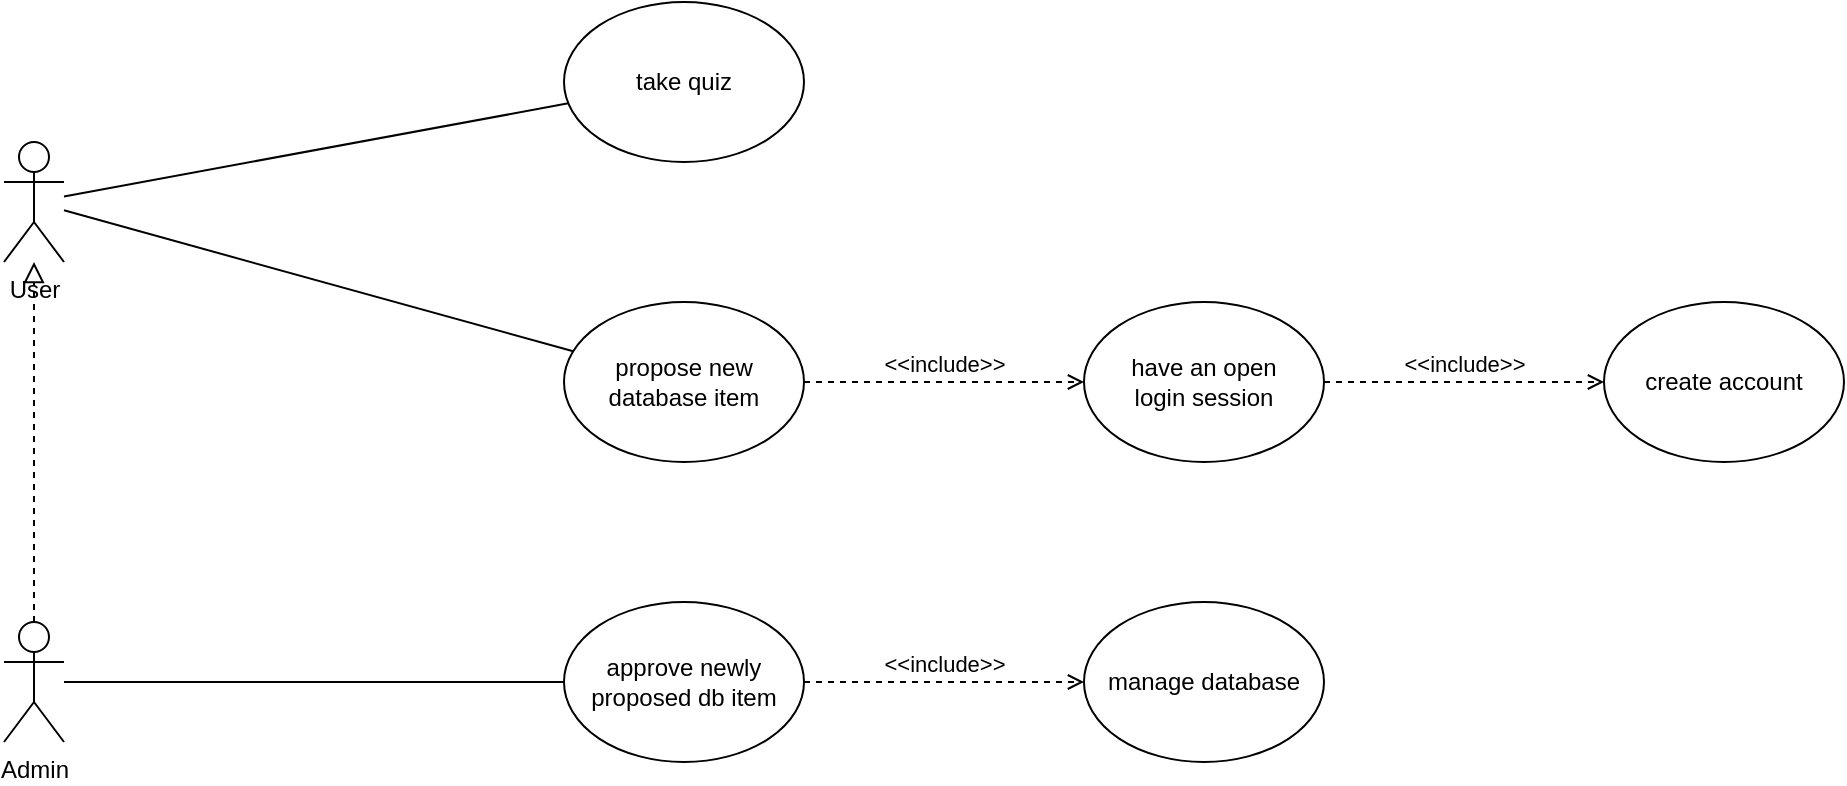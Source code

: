 <mxfile version="21.7.5" type="device">
  <diagram name="Page-1" id="58cdce13-f638-feb5-8d6f-7d28b1aa9fa0">
    <mxGraphModel dx="1195" dy="697" grid="1" gridSize="10" guides="1" tooltips="1" connect="1" arrows="1" fold="1" page="1" pageScale="1" pageWidth="1100" pageHeight="850" background="none" math="0" shadow="0">
      <root>
        <mxCell id="0" />
        <mxCell id="1" parent="0" />
        <mxCell id="2of2VBa5doUOC-fRqOkc-1" value="User" style="shape=umlActor;verticalLabelPosition=bottom;verticalAlign=top;html=1;outlineConnect=0;" vertex="1" parent="1">
          <mxGeometry x="80" y="160" width="30" height="60" as="geometry" />
        </mxCell>
        <mxCell id="2of2VBa5doUOC-fRqOkc-2" value="take quiz" style="ellipse;whiteSpace=wrap;html=1;" vertex="1" parent="1">
          <mxGeometry x="360" y="90" width="120" height="80" as="geometry" />
        </mxCell>
        <mxCell id="2of2VBa5doUOC-fRqOkc-5" value="" style="endArrow=none;html=1;rounded=0;" edge="1" parent="1" source="2of2VBa5doUOC-fRqOkc-1" target="2of2VBa5doUOC-fRqOkc-2">
          <mxGeometry width="50" height="50" relative="1" as="geometry">
            <mxPoint x="520" y="280" as="sourcePoint" />
            <mxPoint x="570" y="230" as="targetPoint" />
          </mxGeometry>
        </mxCell>
        <mxCell id="2of2VBa5doUOC-fRqOkc-6" value="propose new database item" style="ellipse;whiteSpace=wrap;html=1;" vertex="1" parent="1">
          <mxGeometry x="360" y="240" width="120" height="80" as="geometry" />
        </mxCell>
        <mxCell id="2of2VBa5doUOC-fRqOkc-7" value="" style="endArrow=none;html=1;rounded=0;" edge="1" parent="1" target="2of2VBa5doUOC-fRqOkc-6" source="2of2VBa5doUOC-fRqOkc-1">
          <mxGeometry width="50" height="50" relative="1" as="geometry">
            <mxPoint x="160" y="320" as="sourcePoint" />
            <mxPoint x="570" y="350" as="targetPoint" />
          </mxGeometry>
        </mxCell>
        <mxCell id="2of2VBa5doUOC-fRqOkc-8" value="have an open &lt;br&gt;login session" style="ellipse;whiteSpace=wrap;html=1;" vertex="1" parent="1">
          <mxGeometry x="620" y="240" width="120" height="80" as="geometry" />
        </mxCell>
        <mxCell id="2of2VBa5doUOC-fRqOkc-10" value="create account" style="ellipse;whiteSpace=wrap;html=1;" vertex="1" parent="1">
          <mxGeometry x="880" y="240" width="120" height="80" as="geometry" />
        </mxCell>
        <mxCell id="2of2VBa5doUOC-fRqOkc-12" value="&amp;lt;&amp;lt;include&amp;gt;&amp;gt;" style="html=1;verticalAlign=bottom;labelBackgroundColor=none;endArrow=open;endFill=0;dashed=1;rounded=0;" edge="1" parent="1" source="2of2VBa5doUOC-fRqOkc-6" target="2of2VBa5doUOC-fRqOkc-8">
          <mxGeometry width="160" relative="1" as="geometry">
            <mxPoint x="470" y="260" as="sourcePoint" />
            <mxPoint x="630" y="260" as="targetPoint" />
          </mxGeometry>
        </mxCell>
        <mxCell id="2of2VBa5doUOC-fRqOkc-13" value="&amp;lt;&amp;lt;include&amp;gt;&amp;gt;" style="html=1;verticalAlign=bottom;labelBackgroundColor=none;endArrow=open;endFill=0;dashed=1;rounded=0;" edge="1" parent="1" source="2of2VBa5doUOC-fRqOkc-8" target="2of2VBa5doUOC-fRqOkc-10">
          <mxGeometry width="160" relative="1" as="geometry">
            <mxPoint x="740" y="279.58" as="sourcePoint" />
            <mxPoint x="880" y="279.58" as="targetPoint" />
          </mxGeometry>
        </mxCell>
        <mxCell id="2of2VBa5doUOC-fRqOkc-14" value="Admin" style="shape=umlActor;verticalLabelPosition=bottom;verticalAlign=top;html=1;" vertex="1" parent="1">
          <mxGeometry x="80" y="400" width="30" height="60" as="geometry" />
        </mxCell>
        <mxCell id="2of2VBa5doUOC-fRqOkc-16" value="" style="endArrow=block;startArrow=none;endFill=0;startFill=0;endSize=8;html=1;verticalAlign=bottom;dashed=1;labelBackgroundColor=none;rounded=0;" edge="1" parent="1" source="2of2VBa5doUOC-fRqOkc-14" target="2of2VBa5doUOC-fRqOkc-1">
          <mxGeometry width="160" relative="1" as="geometry">
            <mxPoint x="95" y="390" as="sourcePoint" />
            <mxPoint x="100" y="260" as="targetPoint" />
          </mxGeometry>
        </mxCell>
        <mxCell id="2of2VBa5doUOC-fRqOkc-18" value="approve newly proposed db item" style="ellipse;whiteSpace=wrap;html=1;" vertex="1" parent="1">
          <mxGeometry x="360" y="390" width="120" height="80" as="geometry" />
        </mxCell>
        <mxCell id="2of2VBa5doUOC-fRqOkc-19" value="manage database" style="ellipse;whiteSpace=wrap;html=1;" vertex="1" parent="1">
          <mxGeometry x="620" y="390" width="120" height="80" as="geometry" />
        </mxCell>
        <mxCell id="2of2VBa5doUOC-fRqOkc-20" value="" style="endArrow=none;html=1;rounded=0;" edge="1" parent="1" source="2of2VBa5doUOC-fRqOkc-14" target="2of2VBa5doUOC-fRqOkc-18">
          <mxGeometry width="50" height="50" relative="1" as="geometry">
            <mxPoint x="120" y="436" as="sourcePoint" />
            <mxPoint x="372" y="390" as="targetPoint" />
          </mxGeometry>
        </mxCell>
        <mxCell id="2of2VBa5doUOC-fRqOkc-21" value="&amp;lt;&amp;lt;include&amp;gt;&amp;gt;" style="html=1;verticalAlign=bottom;labelBackgroundColor=none;endArrow=open;endFill=0;dashed=1;rounded=0;" edge="1" parent="1" source="2of2VBa5doUOC-fRqOkc-18" target="2of2VBa5doUOC-fRqOkc-19">
          <mxGeometry width="160" relative="1" as="geometry">
            <mxPoint x="490" y="429.58" as="sourcePoint" />
            <mxPoint x="600" y="430" as="targetPoint" />
          </mxGeometry>
        </mxCell>
      </root>
    </mxGraphModel>
  </diagram>
</mxfile>
